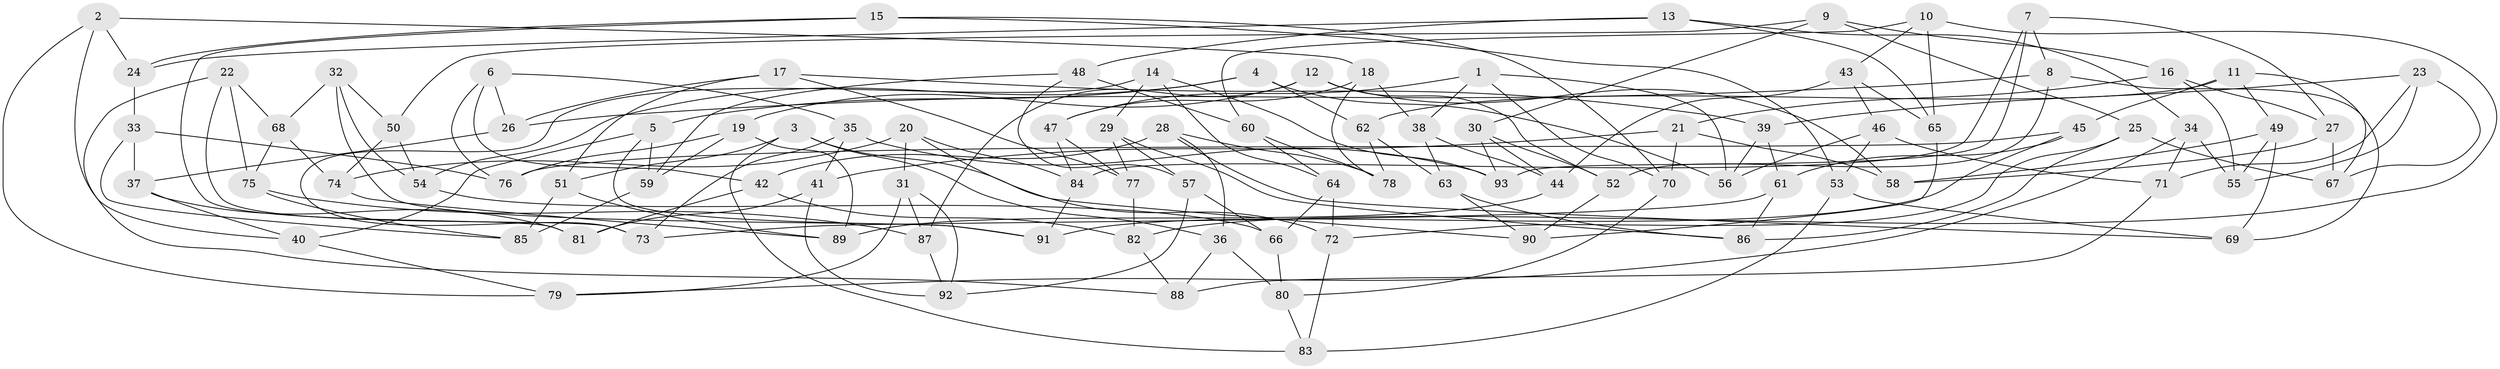 // Generated by graph-tools (version 1.1) at 2025/16/03/09/25 04:16:38]
// undirected, 93 vertices, 186 edges
graph export_dot {
graph [start="1"]
  node [color=gray90,style=filled];
  1;
  2;
  3;
  4;
  5;
  6;
  7;
  8;
  9;
  10;
  11;
  12;
  13;
  14;
  15;
  16;
  17;
  18;
  19;
  20;
  21;
  22;
  23;
  24;
  25;
  26;
  27;
  28;
  29;
  30;
  31;
  32;
  33;
  34;
  35;
  36;
  37;
  38;
  39;
  40;
  41;
  42;
  43;
  44;
  45;
  46;
  47;
  48;
  49;
  50;
  51;
  52;
  53;
  54;
  55;
  56;
  57;
  58;
  59;
  60;
  61;
  62;
  63;
  64;
  65;
  66;
  67;
  68;
  69;
  70;
  71;
  72;
  73;
  74;
  75;
  76;
  77;
  78;
  79;
  80;
  81;
  82;
  83;
  84;
  85;
  86;
  87;
  88;
  89;
  90;
  91;
  92;
  93;
  1 -- 47;
  1 -- 38;
  1 -- 56;
  1 -- 70;
  2 -- 18;
  2 -- 40;
  2 -- 24;
  2 -- 79;
  3 -- 36;
  3 -- 51;
  3 -- 83;
  3 -- 90;
  4 -- 62;
  4 -- 56;
  4 -- 5;
  4 -- 54;
  5 -- 59;
  5 -- 91;
  5 -- 40;
  6 -- 42;
  6 -- 26;
  6 -- 76;
  6 -- 35;
  7 -- 8;
  7 -- 27;
  7 -- 93;
  7 -- 84;
  8 -- 69;
  8 -- 26;
  8 -- 52;
  9 -- 30;
  9 -- 50;
  9 -- 16;
  9 -- 25;
  10 -- 43;
  10 -- 60;
  10 -- 65;
  10 -- 82;
  11 -- 49;
  11 -- 67;
  11 -- 45;
  11 -- 62;
  12 -- 52;
  12 -- 58;
  12 -- 87;
  12 -- 19;
  13 -- 34;
  13 -- 48;
  13 -- 65;
  13 -- 24;
  14 -- 73;
  14 -- 64;
  14 -- 29;
  14 -- 93;
  15 -- 24;
  15 -- 53;
  15 -- 70;
  15 -- 81;
  16 -- 21;
  16 -- 27;
  16 -- 55;
  17 -- 51;
  17 -- 77;
  17 -- 39;
  17 -- 26;
  18 -- 47;
  18 -- 78;
  18 -- 38;
  19 -- 76;
  19 -- 89;
  19 -- 59;
  20 -- 72;
  20 -- 74;
  20 -- 31;
  20 -- 84;
  21 -- 41;
  21 -- 58;
  21 -- 70;
  22 -- 68;
  22 -- 73;
  22 -- 75;
  22 -- 88;
  23 -- 55;
  23 -- 71;
  23 -- 67;
  23 -- 39;
  24 -- 33;
  25 -- 86;
  25 -- 67;
  25 -- 72;
  26 -- 37;
  27 -- 67;
  27 -- 58;
  28 -- 78;
  28 -- 42;
  28 -- 36;
  28 -- 69;
  29 -- 77;
  29 -- 57;
  29 -- 86;
  30 -- 93;
  30 -- 44;
  30 -- 52;
  31 -- 87;
  31 -- 79;
  31 -- 92;
  32 -- 50;
  32 -- 68;
  32 -- 91;
  32 -- 54;
  33 -- 37;
  33 -- 76;
  33 -- 85;
  34 -- 79;
  34 -- 71;
  34 -- 55;
  35 -- 93;
  35 -- 41;
  35 -- 73;
  36 -- 80;
  36 -- 88;
  37 -- 81;
  37 -- 40;
  38 -- 44;
  38 -- 63;
  39 -- 61;
  39 -- 56;
  40 -- 79;
  41 -- 81;
  41 -- 92;
  42 -- 81;
  42 -- 82;
  43 -- 65;
  43 -- 44;
  43 -- 46;
  44 -- 89;
  45 -- 76;
  45 -- 61;
  45 -- 91;
  46 -- 56;
  46 -- 71;
  46 -- 53;
  47 -- 84;
  47 -- 77;
  48 -- 57;
  48 -- 59;
  48 -- 60;
  49 -- 69;
  49 -- 58;
  49 -- 55;
  50 -- 54;
  50 -- 74;
  51 -- 89;
  51 -- 85;
  52 -- 90;
  53 -- 83;
  53 -- 69;
  54 -- 66;
  57 -- 66;
  57 -- 92;
  59 -- 85;
  60 -- 78;
  60 -- 64;
  61 -- 86;
  61 -- 73;
  62 -- 78;
  62 -- 63;
  63 -- 86;
  63 -- 90;
  64 -- 72;
  64 -- 66;
  65 -- 90;
  66 -- 80;
  68 -- 74;
  68 -- 75;
  70 -- 80;
  71 -- 88;
  72 -- 83;
  74 -- 89;
  75 -- 87;
  75 -- 85;
  77 -- 82;
  80 -- 83;
  82 -- 88;
  84 -- 91;
  87 -- 92;
}
